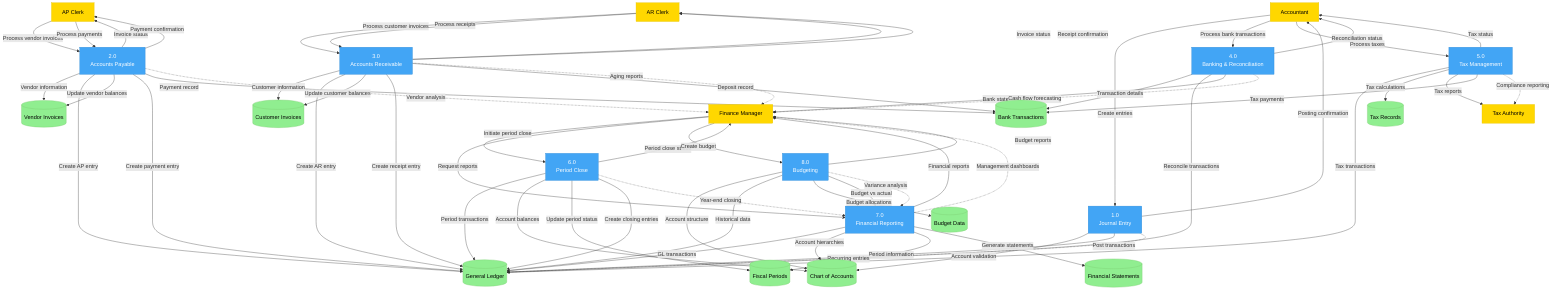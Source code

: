 flowchart TD
    %% External entities
    AC[Accountant]:::external
    FM[Finance Manager]:::external
    AP[AP Clerk]:::external
    AR[AR Clerk]:::external
    TX[Tax Authority]:::external
    
    %% Processes
    P1[1.0\nJournal Entry]:::process_acc
    P2[2.0\nAccounts Payable]:::process_acc
    P3[3.0\nAccounts Receivable]:::process_acc
    P4[4.0\nBanking & Reconciliation]:::process_acc
    P5[5.0\nTax Management]:::process_acc
    P6[6.0\nPeriod Close]:::process_acc
    P7[7.0\nFinancial Reporting]:::process_acc
    P8[8.0\nBudgeting]:::process_acc
    
    %% Data stores
    DS1[(Chart of Accounts)]:::datastore
    DS2[(General Ledger)]:::datastore
    DS3[(Vendor Invoices)]:::datastore
    DS4[(Customer Invoices)]:::datastore
    DS5[(Bank Transactions)]:::datastore
    DS6[(Tax Records)]:::datastore
    DS7[(Fiscal Periods)]:::datastore
    DS8[(Financial Statements)]:::datastore
    DS9[(Budget Data)]:::datastore
    
    %% Data flows
    %% Journal entry flow
    AC -->|Create entries| P1
    P1 -->|Account validation| DS1
    P1 -->|Post transactions| DS2
    P1 -->|Posting confirmation| AC
    
    %% Accounts payable flow
    AP -->|Process vendor invoices| P2
    P2 -->|Vendor information| DS3
    P2 -->|Create AP entry| DS2
    P2 -->|Invoice status| AP
    AP -->|Process payments| P2
    P2 -->|Update vendor balances| DS3
    P2 -->|Create payment entry| DS2
    P2 -->|Payment record| DS5
    P2 -->|Payment confirmation| AP
    
    %% Accounts receivable flow
    AR -->|Process customer invoices| P3
    P3 -->|Customer information| DS4
    P3 -->|Create AR entry| DS2
    P3 -->|Invoice status| AR
    AR -->|Process receipts| P3
    P3 -->|Update customer balances| DS4
    P3 -->|Create receipt entry| DS2
    P3 -->|Deposit record| DS5
    P3 -->|Receipt confirmation| AR
    
    %% Banking flow
    AC -->|Process bank transactions| P4
    P4 -->|Transaction details| DS5
    P4 -->|Reconcile transactions| DS2
    P4 -->|Reconciliation status| AC
    P4 -->|Bank statements| FM
    
    %% Tax management flow
    AC -->|Process taxes| P5
    P5 -->|Tax transactions| DS2
    P5 -->|Tax calculations| DS6
    P5 -->|Tax reports| TX
    P5 -->|Tax payments| DS5
    P5 -->|Tax status| AC
    
    %% Period close flow
    FM -->|Initiate period close| P6
    P6 -->|Period transactions| DS2
    P6 -->|Account balances| DS1
    P6 -->|Update period status| DS7
    P6 -->|Create closing entries| DS2
    P6 -->|Period close status| FM
    
    %% Financial reporting flow
    FM -->|Request reports| P7
    P7 -->|GL transactions| DS2
    P7 -->|Account hierarchies| DS1
    P7 -->|Period information| DS7
    P7 -->|Generate statements| DS8
    P7 -->|Financial reports| FM
    
    %% Budgeting flow
    FM -->|Create budget| P8
    P8 -->|Account structure| DS1
    P8 -->|Historical data| DS2
    P8 -->|Budget allocations| DS9
    P8 -->|Budget vs actual| P7
    P8 -->|Budget reports| FM
    
    %% Optional connections
    P1 -.->|Recurring entries| DS2
    P2 -.->|Vendor analysis| FM
    P3 -.->|Aging reports| FM
    P4 -.->|Cash flow forecasting| FM
    P5 -.->|Compliance reporting| TX
    P6 -.->|Year-end closing| P7
    P7 -.->|Management dashboards| FM
    P8 -.->|Variance analysis| P7
    
    %% Styles
    classDef external fill:#FFD700,stroke:#E6C300,color:black
    classDef process_acc fill:#42A5F5,stroke:#2886D4,color:white
    classDef datastore fill:#90EE90,stroke:#7BC96F,color:black